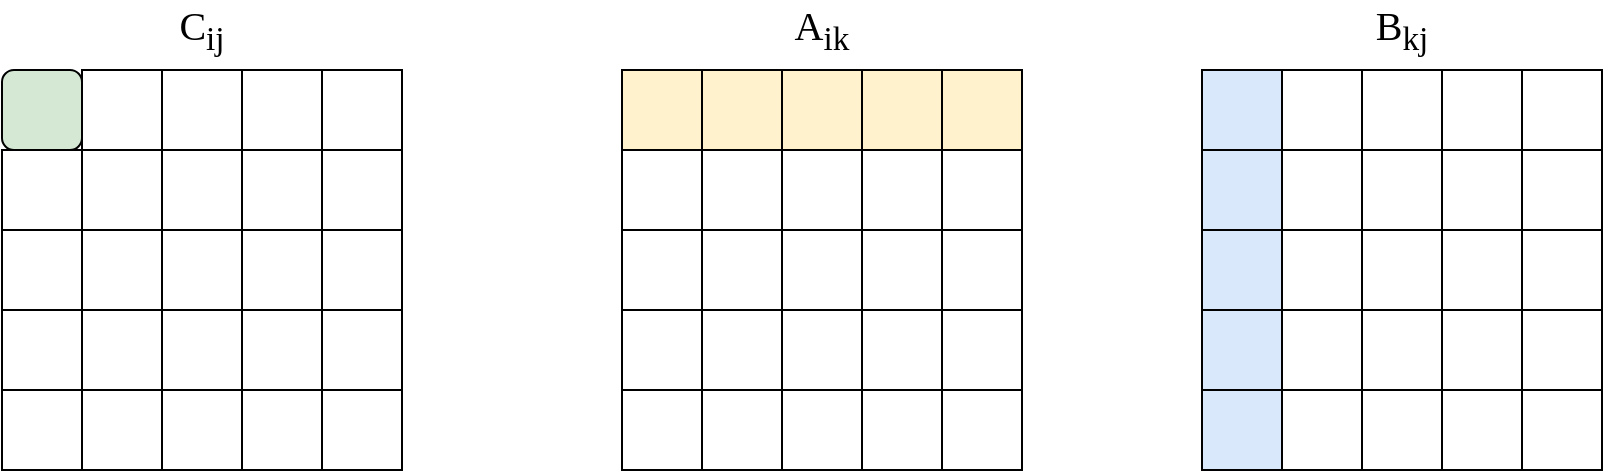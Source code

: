 <mxfile version="14.5.1" type="device"><diagram id="AhNjpVgBGugtIAJDckUr" name="Page-1"><mxGraphModel dx="442" dy="917" grid="1" gridSize="10" guides="1" tooltips="1" connect="1" arrows="1" fold="1" page="1" pageScale="1" pageWidth="850" pageHeight="1100" math="0" shadow="0"><root><mxCell id="0"/><mxCell id="1" parent="0"/><mxCell id="zDdMs9WuckhUYZAws6Hm-290" value="" style="whiteSpace=wrap;html=1;aspect=fixed;labelBackgroundColor=#97D077;sketch=0;fillStyle=solid;strokeWidth=1;fillColor=#fff2cc;" parent="1" vertex="1"><mxGeometry x="375" y="280" width="40" height="40" as="geometry"/></mxCell><mxCell id="zDdMs9WuckhUYZAws6Hm-291" value="" style="whiteSpace=wrap;html=1;aspect=fixed;labelBackgroundColor=#97D077;sketch=0;fillStyle=solid;strokeWidth=1;fillColor=#fff2cc;" parent="1" vertex="1"><mxGeometry x="415" y="280" width="40" height="40" as="geometry"/></mxCell><mxCell id="zDdMs9WuckhUYZAws6Hm-292" value="" style="whiteSpace=wrap;html=1;aspect=fixed;labelBackgroundColor=#97D077;sketch=0;fillStyle=solid;strokeWidth=1;fillColor=#fff2cc;" parent="1" vertex="1"><mxGeometry x="495" y="280" width="40" height="40" as="geometry"/></mxCell><mxCell id="zDdMs9WuckhUYZAws6Hm-293" value="" style="whiteSpace=wrap;html=1;aspect=fixed;labelBackgroundColor=#97D077;sketch=0;fillStyle=solid;strokeWidth=1;fillColor=#fff2cc;" parent="1" vertex="1"><mxGeometry x="455" y="280" width="40" height="40" as="geometry"/></mxCell><mxCell id="zDdMs9WuckhUYZAws6Hm-294" value="" style="whiteSpace=wrap;html=1;aspect=fixed;labelBackgroundColor=#97D077;sketch=0;fillStyle=solid;strokeWidth=1;fillColor=#fff2cc;glass=0;rounded=0;shadow=0;" parent="1" vertex="1"><mxGeometry x="335" y="280" width="40" height="40" as="geometry"/></mxCell><mxCell id="zDdMs9WuckhUYZAws6Hm-263" value="" style="shape=image;html=1;verticalAlign=top;verticalLabelPosition=bottom;labelBackgroundColor=#ffffff;imageAspect=0;aspect=fixed;image=https://cdn2.iconfinder.com/data/icons/calculator-toolbox/64/equal-128.png;fillColor=#FFFFFF;" parent="1" vertex="1"><mxGeometry x="255" y="360" width="40" height="40" as="geometry"/></mxCell><mxCell id="zDdMs9WuckhUYZAws6Hm-264" value="" style="shape=image;html=1;verticalAlign=top;verticalLabelPosition=bottom;labelBackgroundColor=#ffffff;imageAspect=0;aspect=fixed;image=https://cdn2.iconfinder.com/data/icons/font-awesome/1792/times-128.png;fillColor=#FFFFFF;" parent="1" vertex="1"><mxGeometry x="565" y="360" width="40" height="40" as="geometry"/></mxCell><mxCell id="zDdMs9WuckhUYZAws6Hm-265" value="" style="whiteSpace=wrap;html=1;aspect=fixed;labelBackgroundColor=#97D077;sketch=0;fillStyle=solid;strokeWidth=1;fillColor=none;" parent="1" vertex="1"><mxGeometry x="65" y="280" width="40" height="40" as="geometry"/></mxCell><mxCell id="zDdMs9WuckhUYZAws6Hm-266" value="" style="whiteSpace=wrap;html=1;aspect=fixed;labelBackgroundColor=#97D077;sketch=0;fillStyle=solid;strokeWidth=1;fillColor=none;" parent="1" vertex="1"><mxGeometry x="105" y="280" width="40" height="40" as="geometry"/></mxCell><mxCell id="zDdMs9WuckhUYZAws6Hm-267" value="" style="whiteSpace=wrap;html=1;aspect=fixed;labelBackgroundColor=#97D077;sketch=0;fillStyle=solid;strokeWidth=1;fillColor=none;" parent="1" vertex="1"><mxGeometry x="185" y="280" width="40" height="40" as="geometry"/></mxCell><mxCell id="zDdMs9WuckhUYZAws6Hm-268" value="" style="whiteSpace=wrap;html=1;aspect=fixed;labelBackgroundColor=#97D077;sketch=0;fillStyle=solid;strokeWidth=1;fillColor=none;" parent="1" vertex="1"><mxGeometry x="145" y="280" width="40" height="40" as="geometry"/></mxCell><mxCell id="zDdMs9WuckhUYZAws6Hm-269" value="" style="whiteSpace=wrap;html=1;aspect=fixed;labelBackgroundColor=#97D077;sketch=0;fillStyle=solid;strokeWidth=1;fillColor=#d5e8d4;glass=0;rounded=1;shadow=0;" parent="1" vertex="1"><mxGeometry x="25" y="280" width="40" height="40" as="geometry"/></mxCell><mxCell id="zDdMs9WuckhUYZAws6Hm-270" value="" style="whiteSpace=wrap;html=1;aspect=fixed;labelBackgroundColor=#97D077;sketch=0;fillStyle=solid;strokeWidth=1;fillColor=none;" parent="1" vertex="1"><mxGeometry x="65" y="320" width="40" height="40" as="geometry"/></mxCell><mxCell id="zDdMs9WuckhUYZAws6Hm-271" value="" style="whiteSpace=wrap;html=1;aspect=fixed;labelBackgroundColor=#97D077;sketch=0;fillStyle=solid;strokeWidth=1;fillColor=none;" parent="1" vertex="1"><mxGeometry x="105" y="320" width="40" height="40" as="geometry"/></mxCell><mxCell id="zDdMs9WuckhUYZAws6Hm-272" value="" style="whiteSpace=wrap;html=1;aspect=fixed;labelBackgroundColor=#97D077;sketch=0;fillStyle=solid;strokeWidth=1;fillColor=none;" parent="1" vertex="1"><mxGeometry x="185" y="320" width="40" height="40" as="geometry"/></mxCell><mxCell id="zDdMs9WuckhUYZAws6Hm-273" value="" style="whiteSpace=wrap;html=1;aspect=fixed;labelBackgroundColor=#97D077;sketch=0;fillStyle=solid;strokeWidth=1;fillColor=none;" parent="1" vertex="1"><mxGeometry x="145" y="320" width="40" height="40" as="geometry"/></mxCell><mxCell id="zDdMs9WuckhUYZAws6Hm-274" value="" style="whiteSpace=wrap;html=1;aspect=fixed;labelBackgroundColor=#97D077;sketch=0;fillStyle=solid;strokeWidth=1;fillColor=none;glass=0;rounded=0;" parent="1" vertex="1"><mxGeometry x="25" y="320" width="40" height="40" as="geometry"/></mxCell><mxCell id="zDdMs9WuckhUYZAws6Hm-275" value="" style="whiteSpace=wrap;html=1;aspect=fixed;labelBackgroundColor=#97D077;sketch=0;fillStyle=solid;strokeWidth=1;fillColor=none;" parent="1" vertex="1"><mxGeometry x="65" y="360" width="40" height="40" as="geometry"/></mxCell><mxCell id="zDdMs9WuckhUYZAws6Hm-276" value="" style="whiteSpace=wrap;html=1;aspect=fixed;labelBackgroundColor=#97D077;sketch=0;fillStyle=solid;strokeWidth=1;fillColor=none;" parent="1" vertex="1"><mxGeometry x="105" y="360" width="40" height="40" as="geometry"/></mxCell><mxCell id="zDdMs9WuckhUYZAws6Hm-277" value="" style="whiteSpace=wrap;html=1;aspect=fixed;labelBackgroundColor=#97D077;sketch=0;fillStyle=solid;strokeWidth=1;fillColor=none;" parent="1" vertex="1"><mxGeometry x="185" y="360" width="40" height="40" as="geometry"/></mxCell><mxCell id="zDdMs9WuckhUYZAws6Hm-278" value="" style="whiteSpace=wrap;html=1;aspect=fixed;labelBackgroundColor=#97D077;sketch=0;fillStyle=solid;strokeWidth=1;fillColor=none;" parent="1" vertex="1"><mxGeometry x="145" y="360" width="40" height="40" as="geometry"/></mxCell><mxCell id="zDdMs9WuckhUYZAws6Hm-279" value="" style="whiteSpace=wrap;html=1;aspect=fixed;labelBackgroundColor=#97D077;sketch=0;fillStyle=solid;strokeWidth=1;fillColor=none;glass=0;rounded=0;" parent="1" vertex="1"><mxGeometry x="25" y="360" width="40" height="40" as="geometry"/></mxCell><mxCell id="zDdMs9WuckhUYZAws6Hm-280" value="" style="whiteSpace=wrap;html=1;aspect=fixed;labelBackgroundColor=#97D077;sketch=0;fillStyle=solid;strokeWidth=1;fillColor=none;" parent="1" vertex="1"><mxGeometry x="65" y="400" width="40" height="40" as="geometry"/></mxCell><mxCell id="zDdMs9WuckhUYZAws6Hm-281" value="" style="whiteSpace=wrap;html=1;aspect=fixed;labelBackgroundColor=#97D077;sketch=0;fillStyle=solid;strokeWidth=1;fillColor=none;" parent="1" vertex="1"><mxGeometry x="105" y="400" width="40" height="40" as="geometry"/></mxCell><mxCell id="zDdMs9WuckhUYZAws6Hm-282" value="" style="whiteSpace=wrap;html=1;aspect=fixed;labelBackgroundColor=#97D077;sketch=0;fillStyle=solid;strokeWidth=1;fillColor=none;" parent="1" vertex="1"><mxGeometry x="185" y="400" width="40" height="40" as="geometry"/></mxCell><mxCell id="zDdMs9WuckhUYZAws6Hm-283" value="" style="whiteSpace=wrap;html=1;aspect=fixed;labelBackgroundColor=#97D077;sketch=0;fillStyle=solid;strokeWidth=1;fillColor=none;" parent="1" vertex="1"><mxGeometry x="145" y="400" width="40" height="40" as="geometry"/></mxCell><mxCell id="zDdMs9WuckhUYZAws6Hm-284" value="" style="whiteSpace=wrap;html=1;aspect=fixed;labelBackgroundColor=#97D077;sketch=0;fillStyle=solid;strokeWidth=1;fillColor=none;glass=0;rounded=0;" parent="1" vertex="1"><mxGeometry x="25" y="400" width="40" height="40" as="geometry"/></mxCell><mxCell id="zDdMs9WuckhUYZAws6Hm-285" value="" style="whiteSpace=wrap;html=1;aspect=fixed;labelBackgroundColor=#97D077;sketch=0;fillStyle=solid;strokeWidth=1;fillColor=none;" parent="1" vertex="1"><mxGeometry x="65" y="440" width="40" height="40" as="geometry"/></mxCell><mxCell id="zDdMs9WuckhUYZAws6Hm-286" value="" style="whiteSpace=wrap;html=1;aspect=fixed;labelBackgroundColor=#97D077;sketch=0;fillStyle=solid;strokeWidth=1;fillColor=none;" parent="1" vertex="1"><mxGeometry x="105" y="440" width="40" height="40" as="geometry"/></mxCell><mxCell id="zDdMs9WuckhUYZAws6Hm-287" value="" style="whiteSpace=wrap;html=1;aspect=fixed;labelBackgroundColor=#97D077;sketch=0;fillStyle=solid;strokeWidth=1;fillColor=none;" parent="1" vertex="1"><mxGeometry x="185" y="440" width="40" height="40" as="geometry"/></mxCell><mxCell id="zDdMs9WuckhUYZAws6Hm-288" value="" style="whiteSpace=wrap;html=1;aspect=fixed;labelBackgroundColor=#97D077;sketch=0;fillStyle=solid;strokeWidth=1;fillColor=none;" parent="1" vertex="1"><mxGeometry x="145" y="440" width="40" height="40" as="geometry"/></mxCell><mxCell id="zDdMs9WuckhUYZAws6Hm-289" value="" style="whiteSpace=wrap;html=1;aspect=fixed;labelBackgroundColor=#97D077;sketch=0;fillStyle=solid;strokeWidth=1;fillColor=none;glass=0;rounded=0;" parent="1" vertex="1"><mxGeometry x="25" y="440" width="40" height="40" as="geometry"/></mxCell><mxCell id="zDdMs9WuckhUYZAws6Hm-295" value="" style="whiteSpace=wrap;html=1;aspect=fixed;labelBackgroundColor=#97D077;sketch=0;fillStyle=solid;strokeWidth=1;fillColor=none;" parent="1" vertex="1"><mxGeometry x="375" y="320" width="40" height="40" as="geometry"/></mxCell><mxCell id="zDdMs9WuckhUYZAws6Hm-296" value="" style="whiteSpace=wrap;html=1;aspect=fixed;labelBackgroundColor=#97D077;sketch=0;fillStyle=solid;strokeWidth=1;fillColor=none;" parent="1" vertex="1"><mxGeometry x="415" y="320" width="40" height="40" as="geometry"/></mxCell><mxCell id="zDdMs9WuckhUYZAws6Hm-297" value="" style="whiteSpace=wrap;html=1;aspect=fixed;labelBackgroundColor=#97D077;sketch=0;fillStyle=solid;strokeWidth=1;fillColor=none;" parent="1" vertex="1"><mxGeometry x="495" y="320" width="40" height="40" as="geometry"/></mxCell><mxCell id="zDdMs9WuckhUYZAws6Hm-298" value="" style="whiteSpace=wrap;html=1;aspect=fixed;labelBackgroundColor=#97D077;sketch=0;fillStyle=solid;strokeWidth=1;fillColor=none;" parent="1" vertex="1"><mxGeometry x="455" y="320" width="40" height="40" as="geometry"/></mxCell><mxCell id="zDdMs9WuckhUYZAws6Hm-299" value="" style="whiteSpace=wrap;html=1;aspect=fixed;labelBackgroundColor=#97D077;sketch=0;fillStyle=solid;strokeWidth=1;fillColor=none;glass=0;rounded=0;" parent="1" vertex="1"><mxGeometry x="335" y="320" width="40" height="40" as="geometry"/></mxCell><mxCell id="zDdMs9WuckhUYZAws6Hm-300" value="" style="whiteSpace=wrap;html=1;aspect=fixed;labelBackgroundColor=#97D077;sketch=0;fillStyle=solid;strokeWidth=1;fillColor=none;" parent="1" vertex="1"><mxGeometry x="375" y="360" width="40" height="40" as="geometry"/></mxCell><mxCell id="zDdMs9WuckhUYZAws6Hm-301" value="" style="whiteSpace=wrap;html=1;aspect=fixed;labelBackgroundColor=#97D077;sketch=0;fillStyle=solid;strokeWidth=1;fillColor=none;" parent="1" vertex="1"><mxGeometry x="415" y="360" width="40" height="40" as="geometry"/></mxCell><mxCell id="zDdMs9WuckhUYZAws6Hm-302" value="" style="whiteSpace=wrap;html=1;aspect=fixed;labelBackgroundColor=#97D077;sketch=0;fillStyle=solid;strokeWidth=1;fillColor=none;" parent="1" vertex="1"><mxGeometry x="495" y="360" width="40" height="40" as="geometry"/></mxCell><mxCell id="zDdMs9WuckhUYZAws6Hm-303" value="" style="whiteSpace=wrap;html=1;aspect=fixed;labelBackgroundColor=#97D077;sketch=0;fillStyle=solid;strokeWidth=1;fillColor=none;" parent="1" vertex="1"><mxGeometry x="455" y="360" width="40" height="40" as="geometry"/></mxCell><mxCell id="zDdMs9WuckhUYZAws6Hm-304" value="" style="whiteSpace=wrap;html=1;aspect=fixed;labelBackgroundColor=#97D077;sketch=0;fillStyle=solid;strokeWidth=1;fillColor=none;glass=0;rounded=0;" parent="1" vertex="1"><mxGeometry x="335" y="360" width="40" height="40" as="geometry"/></mxCell><mxCell id="zDdMs9WuckhUYZAws6Hm-305" value="" style="whiteSpace=wrap;html=1;aspect=fixed;labelBackgroundColor=#97D077;sketch=0;fillStyle=solid;strokeWidth=1;fillColor=none;" parent="1" vertex="1"><mxGeometry x="375" y="400" width="40" height="40" as="geometry"/></mxCell><mxCell id="zDdMs9WuckhUYZAws6Hm-306" value="" style="whiteSpace=wrap;html=1;aspect=fixed;labelBackgroundColor=#97D077;sketch=0;fillStyle=solid;strokeWidth=1;fillColor=none;" parent="1" vertex="1"><mxGeometry x="415" y="400" width="40" height="40" as="geometry"/></mxCell><mxCell id="zDdMs9WuckhUYZAws6Hm-307" value="" style="whiteSpace=wrap;html=1;aspect=fixed;labelBackgroundColor=#97D077;sketch=0;fillStyle=solid;strokeWidth=1;fillColor=none;" parent="1" vertex="1"><mxGeometry x="495" y="400" width="40" height="40" as="geometry"/></mxCell><mxCell id="zDdMs9WuckhUYZAws6Hm-308" value="" style="whiteSpace=wrap;html=1;aspect=fixed;labelBackgroundColor=#97D077;sketch=0;fillStyle=solid;strokeWidth=1;fillColor=none;" parent="1" vertex="1"><mxGeometry x="455" y="400" width="40" height="40" as="geometry"/></mxCell><mxCell id="zDdMs9WuckhUYZAws6Hm-309" value="" style="whiteSpace=wrap;html=1;aspect=fixed;labelBackgroundColor=#97D077;sketch=0;fillStyle=solid;strokeWidth=1;fillColor=none;glass=0;rounded=0;" parent="1" vertex="1"><mxGeometry x="335" y="400" width="40" height="40" as="geometry"/></mxCell><mxCell id="zDdMs9WuckhUYZAws6Hm-310" value="" style="whiteSpace=wrap;html=1;aspect=fixed;labelBackgroundColor=#97D077;sketch=0;fillStyle=solid;strokeWidth=1;fillColor=none;" parent="1" vertex="1"><mxGeometry x="375" y="440" width="40" height="40" as="geometry"/></mxCell><mxCell id="zDdMs9WuckhUYZAws6Hm-311" value="" style="whiteSpace=wrap;html=1;aspect=fixed;labelBackgroundColor=#97D077;sketch=0;fillStyle=solid;strokeWidth=1;fillColor=none;" parent="1" vertex="1"><mxGeometry x="415" y="440" width="40" height="40" as="geometry"/></mxCell><mxCell id="zDdMs9WuckhUYZAws6Hm-312" value="" style="whiteSpace=wrap;html=1;aspect=fixed;labelBackgroundColor=#97D077;sketch=0;fillStyle=solid;strokeWidth=1;fillColor=none;" parent="1" vertex="1"><mxGeometry x="495" y="440" width="40" height="40" as="geometry"/></mxCell><mxCell id="zDdMs9WuckhUYZAws6Hm-313" value="" style="whiteSpace=wrap;html=1;aspect=fixed;labelBackgroundColor=#97D077;sketch=0;fillStyle=solid;strokeWidth=1;fillColor=none;" parent="1" vertex="1"><mxGeometry x="455" y="440" width="40" height="40" as="geometry"/></mxCell><mxCell id="zDdMs9WuckhUYZAws6Hm-314" value="" style="whiteSpace=wrap;html=1;aspect=fixed;labelBackgroundColor=#97D077;sketch=0;fillStyle=solid;strokeWidth=1;fillColor=none;glass=0;rounded=0;" parent="1" vertex="1"><mxGeometry x="335" y="440" width="40" height="40" as="geometry"/></mxCell><mxCell id="zDdMs9WuckhUYZAws6Hm-315" value="" style="whiteSpace=wrap;html=1;aspect=fixed;labelBackgroundColor=#97D077;sketch=0;fillStyle=solid;strokeWidth=1;fillColor=none;" parent="1" vertex="1"><mxGeometry x="665" y="280" width="40" height="40" as="geometry"/></mxCell><mxCell id="zDdMs9WuckhUYZAws6Hm-316" value="" style="whiteSpace=wrap;html=1;aspect=fixed;labelBackgroundColor=#97D077;sketch=0;fillStyle=solid;strokeWidth=1;fillColor=none;" parent="1" vertex="1"><mxGeometry x="705" y="280" width="40" height="40" as="geometry"/></mxCell><mxCell id="zDdMs9WuckhUYZAws6Hm-317" value="" style="whiteSpace=wrap;html=1;aspect=fixed;labelBackgroundColor=#97D077;sketch=0;fillStyle=solid;strokeWidth=1;fillColor=none;" parent="1" vertex="1"><mxGeometry x="785" y="280" width="40" height="40" as="geometry"/></mxCell><mxCell id="zDdMs9WuckhUYZAws6Hm-318" value="" style="whiteSpace=wrap;html=1;aspect=fixed;labelBackgroundColor=#97D077;sketch=0;fillStyle=solid;strokeWidth=1;fillColor=none;" parent="1" vertex="1"><mxGeometry x="745" y="280" width="40" height="40" as="geometry"/></mxCell><mxCell id="zDdMs9WuckhUYZAws6Hm-319" value="" style="whiteSpace=wrap;html=1;aspect=fixed;labelBackgroundColor=#97D077;sketch=0;fillStyle=solid;strokeWidth=1;fillColor=#dae8fc;glass=0;rounded=0;shadow=0;" parent="1" vertex="1"><mxGeometry x="625" y="280" width="40" height="40" as="geometry"/></mxCell><mxCell id="zDdMs9WuckhUYZAws6Hm-320" value="" style="whiteSpace=wrap;html=1;aspect=fixed;labelBackgroundColor=#97D077;sketch=0;fillStyle=solid;strokeWidth=1;fillColor=none;" parent="1" vertex="1"><mxGeometry x="665" y="320" width="40" height="40" as="geometry"/></mxCell><mxCell id="zDdMs9WuckhUYZAws6Hm-321" value="" style="whiteSpace=wrap;html=1;aspect=fixed;labelBackgroundColor=#97D077;sketch=0;fillStyle=solid;strokeWidth=1;fillColor=none;" parent="1" vertex="1"><mxGeometry x="705" y="320" width="40" height="40" as="geometry"/></mxCell><mxCell id="zDdMs9WuckhUYZAws6Hm-322" value="" style="whiteSpace=wrap;html=1;aspect=fixed;labelBackgroundColor=#97D077;sketch=0;fillStyle=solid;strokeWidth=1;fillColor=none;" parent="1" vertex="1"><mxGeometry x="785" y="320" width="40" height="40" as="geometry"/></mxCell><mxCell id="zDdMs9WuckhUYZAws6Hm-323" value="" style="whiteSpace=wrap;html=1;aspect=fixed;labelBackgroundColor=#97D077;sketch=0;fillStyle=solid;strokeWidth=1;fillColor=none;" parent="1" vertex="1"><mxGeometry x="745" y="320" width="40" height="40" as="geometry"/></mxCell><mxCell id="zDdMs9WuckhUYZAws6Hm-324" value="" style="whiteSpace=wrap;html=1;aspect=fixed;labelBackgroundColor=#97D077;sketch=0;fillStyle=solid;strokeWidth=1;fillColor=#dae8fc;glass=0;rounded=0;" parent="1" vertex="1"><mxGeometry x="625" y="320" width="40" height="40" as="geometry"/></mxCell><mxCell id="zDdMs9WuckhUYZAws6Hm-325" value="" style="whiteSpace=wrap;html=1;aspect=fixed;labelBackgroundColor=#97D077;sketch=0;fillStyle=solid;strokeWidth=1;fillColor=none;" parent="1" vertex="1"><mxGeometry x="665" y="360" width="40" height="40" as="geometry"/></mxCell><mxCell id="zDdMs9WuckhUYZAws6Hm-326" value="" style="whiteSpace=wrap;html=1;aspect=fixed;labelBackgroundColor=#97D077;sketch=0;fillStyle=solid;strokeWidth=1;fillColor=none;" parent="1" vertex="1"><mxGeometry x="705" y="360" width="40" height="40" as="geometry"/></mxCell><mxCell id="zDdMs9WuckhUYZAws6Hm-327" value="" style="whiteSpace=wrap;html=1;aspect=fixed;labelBackgroundColor=#97D077;sketch=0;fillStyle=solid;strokeWidth=1;fillColor=none;" parent="1" vertex="1"><mxGeometry x="785" y="360" width="40" height="40" as="geometry"/></mxCell><mxCell id="zDdMs9WuckhUYZAws6Hm-328" value="" style="whiteSpace=wrap;html=1;aspect=fixed;labelBackgroundColor=#97D077;sketch=0;fillStyle=solid;strokeWidth=1;fillColor=none;" parent="1" vertex="1"><mxGeometry x="745" y="360" width="40" height="40" as="geometry"/></mxCell><mxCell id="zDdMs9WuckhUYZAws6Hm-329" value="" style="whiteSpace=wrap;html=1;aspect=fixed;labelBackgroundColor=#97D077;sketch=0;fillStyle=solid;strokeWidth=1;fillColor=#dae8fc;glass=0;rounded=0;" parent="1" vertex="1"><mxGeometry x="625" y="360" width="40" height="40" as="geometry"/></mxCell><mxCell id="zDdMs9WuckhUYZAws6Hm-330" value="" style="whiteSpace=wrap;html=1;aspect=fixed;labelBackgroundColor=#97D077;sketch=0;fillStyle=solid;strokeWidth=1;fillColor=none;" parent="1" vertex="1"><mxGeometry x="665" y="400" width="40" height="40" as="geometry"/></mxCell><mxCell id="zDdMs9WuckhUYZAws6Hm-331" value="" style="whiteSpace=wrap;html=1;aspect=fixed;labelBackgroundColor=#97D077;sketch=0;fillStyle=solid;strokeWidth=1;fillColor=none;" parent="1" vertex="1"><mxGeometry x="705" y="400" width="40" height="40" as="geometry"/></mxCell><mxCell id="zDdMs9WuckhUYZAws6Hm-332" value="" style="whiteSpace=wrap;html=1;aspect=fixed;labelBackgroundColor=#97D077;sketch=0;fillStyle=solid;strokeWidth=1;fillColor=none;" parent="1" vertex="1"><mxGeometry x="785" y="400" width="40" height="40" as="geometry"/></mxCell><mxCell id="zDdMs9WuckhUYZAws6Hm-333" value="" style="whiteSpace=wrap;html=1;aspect=fixed;labelBackgroundColor=#97D077;sketch=0;fillStyle=solid;strokeWidth=1;fillColor=none;" parent="1" vertex="1"><mxGeometry x="745" y="400" width="40" height="40" as="geometry"/></mxCell><mxCell id="zDdMs9WuckhUYZAws6Hm-334" value="" style="whiteSpace=wrap;html=1;aspect=fixed;labelBackgroundColor=#97D077;sketch=0;fillStyle=solid;strokeWidth=1;fillColor=#dae8fc;glass=0;rounded=0;" parent="1" vertex="1"><mxGeometry x="625" y="400" width="40" height="40" as="geometry"/></mxCell><mxCell id="zDdMs9WuckhUYZAws6Hm-335" value="" style="whiteSpace=wrap;html=1;aspect=fixed;labelBackgroundColor=#97D077;sketch=0;fillStyle=solid;strokeWidth=1;fillColor=none;" parent="1" vertex="1"><mxGeometry x="665" y="440" width="40" height="40" as="geometry"/></mxCell><mxCell id="zDdMs9WuckhUYZAws6Hm-336" value="" style="whiteSpace=wrap;html=1;aspect=fixed;labelBackgroundColor=#97D077;sketch=0;fillStyle=solid;strokeWidth=1;fillColor=none;" parent="1" vertex="1"><mxGeometry x="705" y="440" width="40" height="40" as="geometry"/></mxCell><mxCell id="zDdMs9WuckhUYZAws6Hm-337" value="" style="whiteSpace=wrap;html=1;aspect=fixed;labelBackgroundColor=#97D077;sketch=0;fillStyle=solid;strokeWidth=1;fillColor=none;" parent="1" vertex="1"><mxGeometry x="785" y="440" width="40" height="40" as="geometry"/></mxCell><mxCell id="zDdMs9WuckhUYZAws6Hm-338" value="" style="whiteSpace=wrap;html=1;aspect=fixed;labelBackgroundColor=#97D077;sketch=0;fillStyle=solid;strokeWidth=1;fillColor=none;" parent="1" vertex="1"><mxGeometry x="745" y="440" width="40" height="40" as="geometry"/></mxCell><mxCell id="zDdMs9WuckhUYZAws6Hm-339" value="" style="whiteSpace=wrap;html=1;aspect=fixed;labelBackgroundColor=#97D077;sketch=0;fillStyle=solid;strokeWidth=1;fillColor=#dae8fc;glass=0;rounded=0;" parent="1" vertex="1"><mxGeometry x="625" y="440" width="40" height="40" as="geometry"/></mxCell><mxCell id="MGNbA0r6KoGu9WLXCCww-1" value="&lt;font face=&quot;comfortaa&quot; data-font-src=&quot;https://fonts.googleapis.com/css?family=comfortaa&quot; style=&quot;font-size: 20px&quot;&gt;C&lt;sub&gt;ij&lt;/sub&gt;&lt;/font&gt;" style="text;html=1;strokeColor=none;fillColor=none;align=center;verticalAlign=middle;whiteSpace=wrap;rounded=0;" vertex="1" parent="1"><mxGeometry x="105" y="250" width="40" height="20" as="geometry"/></mxCell><mxCell id="MGNbA0r6KoGu9WLXCCww-2" value="&lt;font face=&quot;comfortaa&quot; style=&quot;font-size: 20px&quot;&gt;&lt;span&gt;A&lt;sub&gt;ik&lt;/sub&gt;&lt;/span&gt;&lt;/font&gt;" style="text;html=1;strokeColor=none;fillColor=none;align=center;verticalAlign=middle;whiteSpace=wrap;rounded=0;" vertex="1" parent="1"><mxGeometry x="415" y="250" width="40" height="20" as="geometry"/></mxCell><mxCell id="MGNbA0r6KoGu9WLXCCww-3" value="&lt;font face=&quot;comfortaa&quot; style=&quot;font-size: 20px&quot;&gt;&lt;span&gt;B&lt;sub&gt;kj&lt;/sub&gt;&lt;/span&gt;&lt;/font&gt;" style="text;html=1;strokeColor=none;fillColor=none;align=center;verticalAlign=middle;whiteSpace=wrap;rounded=0;" vertex="1" parent="1"><mxGeometry x="705" y="250" width="40" height="20" as="geometry"/></mxCell></root></mxGraphModel></diagram></mxfile>
